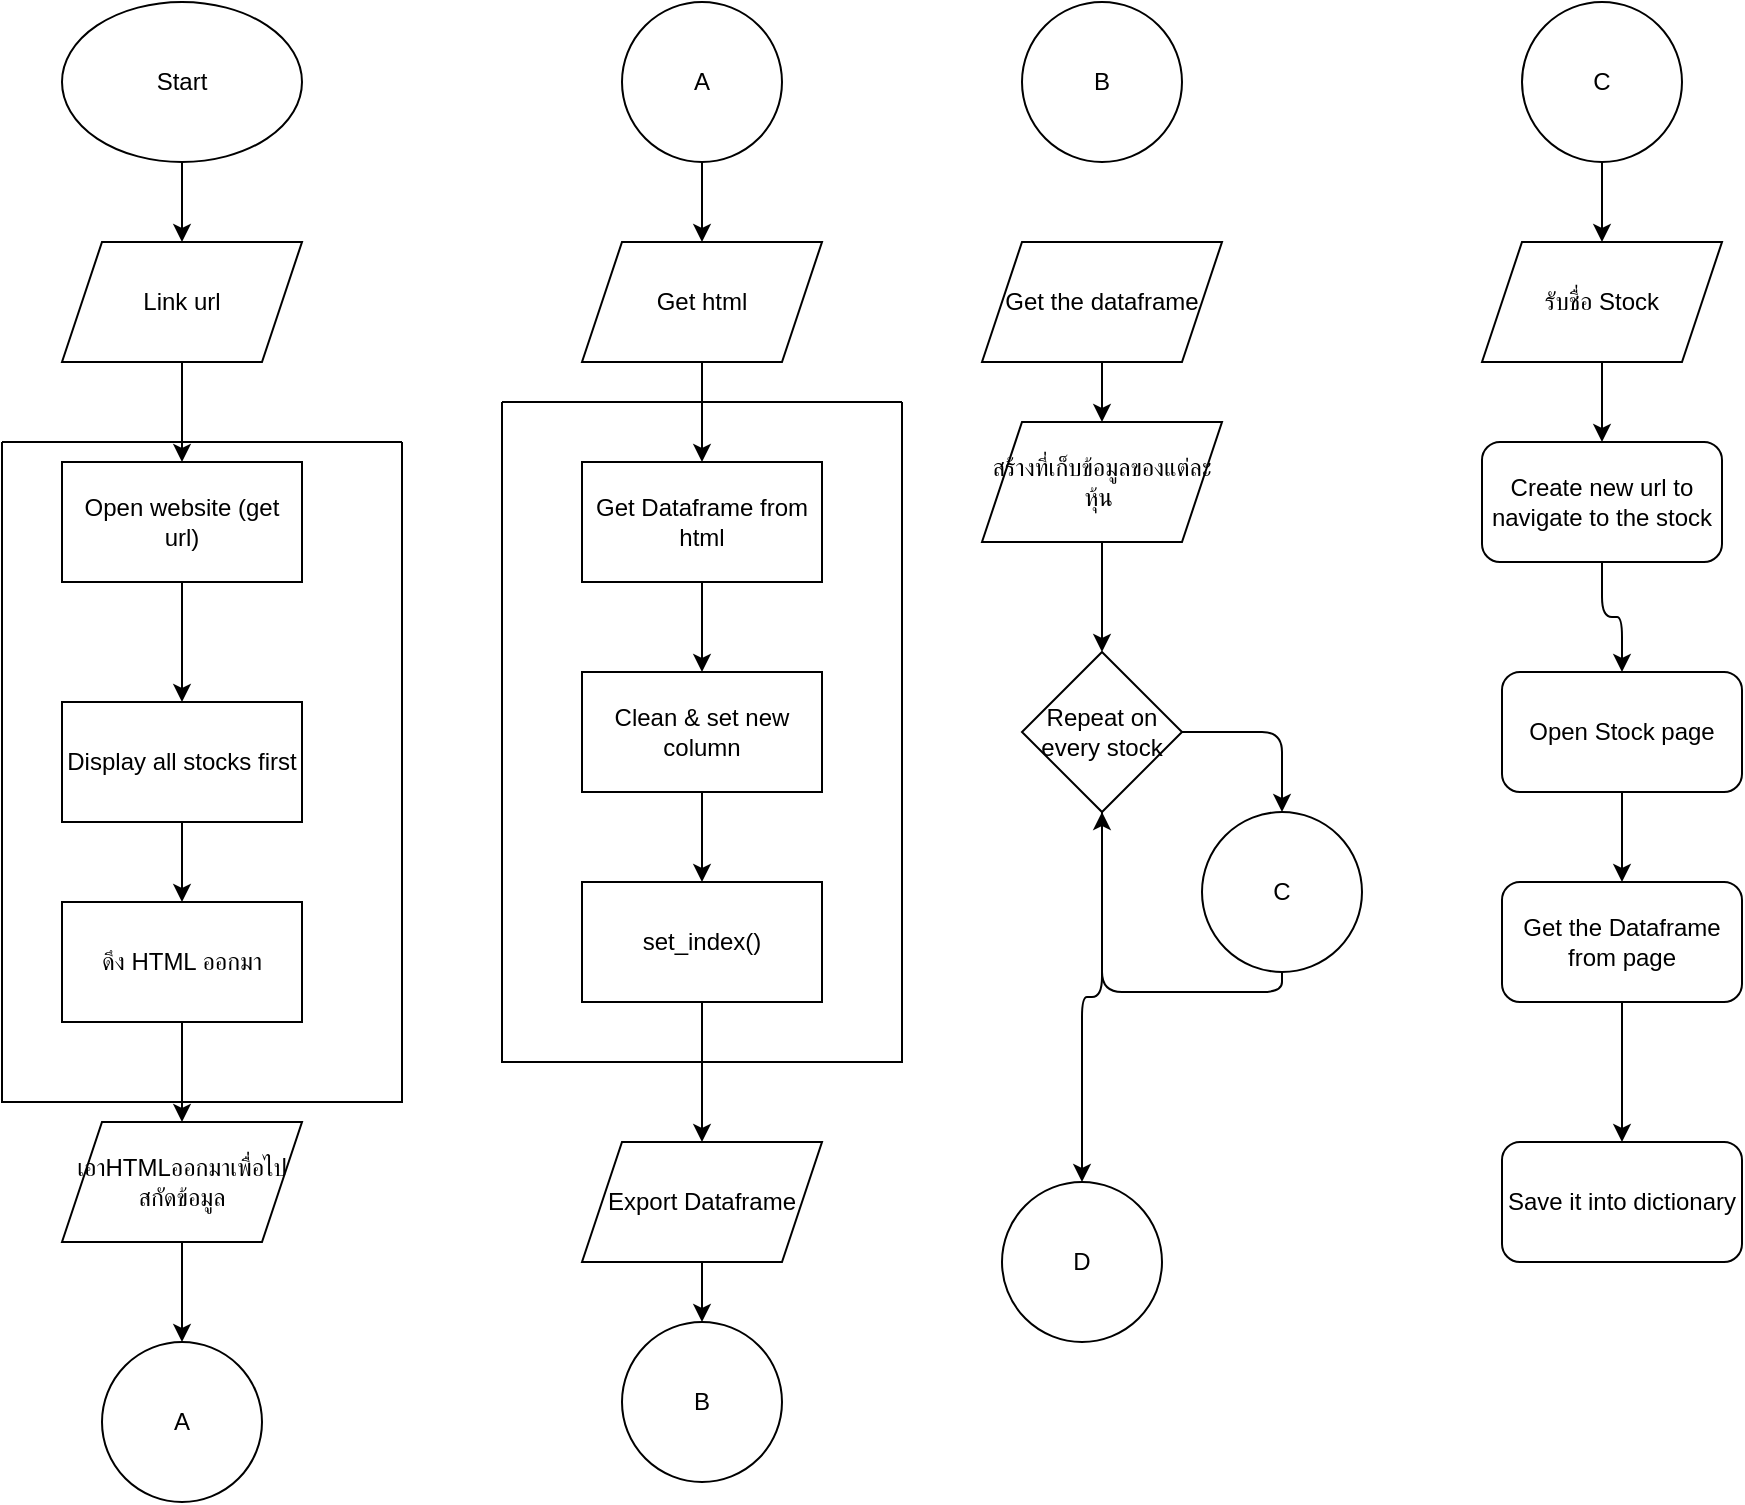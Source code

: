 <mxfile>
    <diagram id="nD_5ihFiPYI8e9DDN0M7" name="Page-1">
        <mxGraphModel dx="595" dy="715" grid="1" gridSize="10" guides="1" tooltips="1" connect="1" arrows="1" fold="1" page="1" pageScale="1" pageWidth="850" pageHeight="1100" math="0" shadow="0">
            <root>
                <mxCell id="0"/>
                <mxCell id="1" parent="0"/>
                <mxCell id="12" value="" style="edgeStyle=none;html=1;" edge="1" parent="1" source="3" target="10">
                    <mxGeometry relative="1" as="geometry"/>
                </mxCell>
                <mxCell id="3" value="Start" style="ellipse;whiteSpace=wrap;html=1;" vertex="1" parent="1">
                    <mxGeometry x="70" y="80" width="120" height="80" as="geometry"/>
                </mxCell>
                <mxCell id="7" value="" style="edgeStyle=none;html=1;" edge="1" parent="1" source="4" target="6">
                    <mxGeometry relative="1" as="geometry"/>
                </mxCell>
                <mxCell id="4" value="Open website (get url)" style="rounded=0;whiteSpace=wrap;html=1;" vertex="1" parent="1">
                    <mxGeometry x="70" y="310" width="120" height="60" as="geometry"/>
                </mxCell>
                <mxCell id="9" value="" style="edgeStyle=none;html=1;" edge="1" parent="1" source="6" target="8">
                    <mxGeometry relative="1" as="geometry"/>
                </mxCell>
                <mxCell id="6" value="Display all stocks first" style="rounded=0;whiteSpace=wrap;html=1;" vertex="1" parent="1">
                    <mxGeometry x="70" y="430" width="120" height="60" as="geometry"/>
                </mxCell>
                <mxCell id="14" value="" style="edgeStyle=none;html=1;" edge="1" parent="1" source="8" target="11">
                    <mxGeometry relative="1" as="geometry"/>
                </mxCell>
                <mxCell id="8" value="ดึง HTML ออกมา" style="rounded=0;whiteSpace=wrap;html=1;" vertex="1" parent="1">
                    <mxGeometry x="70" y="530" width="120" height="60" as="geometry"/>
                </mxCell>
                <mxCell id="13" value="" style="edgeStyle=none;html=1;" edge="1" parent="1" source="10" target="4">
                    <mxGeometry relative="1" as="geometry"/>
                </mxCell>
                <mxCell id="10" value="Link url" style="shape=parallelogram;perimeter=parallelogramPerimeter;whiteSpace=wrap;html=1;fixedSize=1;" vertex="1" parent="1">
                    <mxGeometry x="70" y="200" width="120" height="60" as="geometry"/>
                </mxCell>
                <mxCell id="18" value="" style="edgeStyle=none;html=1;" edge="1" parent="1" source="11" target="17">
                    <mxGeometry relative="1" as="geometry"/>
                </mxCell>
                <mxCell id="11" value="เอาHTMLออกมาเพื่อไปสกัดข้อมูล" style="shape=parallelogram;perimeter=parallelogramPerimeter;whiteSpace=wrap;html=1;fixedSize=1;" vertex="1" parent="1">
                    <mxGeometry x="70" y="640" width="120" height="60" as="geometry"/>
                </mxCell>
                <mxCell id="16" value="" style="swimlane;startSize=0;" vertex="1" parent="1">
                    <mxGeometry x="290" y="280" width="200" height="330" as="geometry"/>
                </mxCell>
                <mxCell id="27" value="" style="edgeStyle=none;html=1;" edge="1" parent="16" source="24" target="26">
                    <mxGeometry relative="1" as="geometry"/>
                </mxCell>
                <mxCell id="24" value="Get Dataframe from html" style="rounded=0;whiteSpace=wrap;html=1;" vertex="1" parent="16">
                    <mxGeometry x="40" y="30" width="120" height="60" as="geometry"/>
                </mxCell>
                <mxCell id="29" value="" style="edgeStyle=none;html=1;" edge="1" parent="16" source="26" target="28">
                    <mxGeometry relative="1" as="geometry"/>
                </mxCell>
                <mxCell id="26" value="Clean &amp;amp; set new column" style="rounded=0;whiteSpace=wrap;html=1;" vertex="1" parent="16">
                    <mxGeometry x="40" y="135" width="120" height="60" as="geometry"/>
                </mxCell>
                <mxCell id="28" value="set_index()" style="rounded=0;whiteSpace=wrap;html=1;" vertex="1" parent="16">
                    <mxGeometry x="40" y="240" width="120" height="60" as="geometry"/>
                </mxCell>
                <mxCell id="17" value="A" style="ellipse;whiteSpace=wrap;html=1;aspect=fixed;" vertex="1" parent="1">
                    <mxGeometry x="90" y="750" width="80" height="80" as="geometry"/>
                </mxCell>
                <mxCell id="21" value="" style="edgeStyle=none;html=1;" edge="1" parent="1" source="19" target="20">
                    <mxGeometry relative="1" as="geometry"/>
                </mxCell>
                <mxCell id="19" value="A" style="ellipse;whiteSpace=wrap;html=1;aspect=fixed;" vertex="1" parent="1">
                    <mxGeometry x="350" y="80" width="80" height="80" as="geometry"/>
                </mxCell>
                <mxCell id="25" value="" style="edgeStyle=none;html=1;" edge="1" parent="1" source="20" target="24">
                    <mxGeometry relative="1" as="geometry"/>
                </mxCell>
                <mxCell id="20" value="Get html" style="shape=parallelogram;perimeter=parallelogramPerimeter;whiteSpace=wrap;html=1;fixedSize=1;" vertex="1" parent="1">
                    <mxGeometry x="330" y="200" width="120" height="60" as="geometry"/>
                </mxCell>
                <mxCell id="22" value="" style="swimlane;startSize=0;" vertex="1" parent="1">
                    <mxGeometry x="40" y="300" width="200" height="330" as="geometry"/>
                </mxCell>
                <mxCell id="33" value="" style="edgeStyle=none;html=1;" edge="1" parent="1" source="30" target="32">
                    <mxGeometry relative="1" as="geometry"/>
                </mxCell>
                <mxCell id="30" value="Export Dataframe" style="shape=parallelogram;perimeter=parallelogramPerimeter;whiteSpace=wrap;html=1;fixedSize=1;" vertex="1" parent="1">
                    <mxGeometry x="330" y="650" width="120" height="60" as="geometry"/>
                </mxCell>
                <mxCell id="31" value="" style="edgeStyle=none;html=1;" edge="1" parent="1" source="28" target="30">
                    <mxGeometry relative="1" as="geometry"/>
                </mxCell>
                <mxCell id="32" value="B" style="ellipse;whiteSpace=wrap;html=1;aspect=fixed;" vertex="1" parent="1">
                    <mxGeometry x="350" y="740" width="80" height="80" as="geometry"/>
                </mxCell>
                <mxCell id="34" value="B" style="ellipse;whiteSpace=wrap;html=1;aspect=fixed;" vertex="1" parent="1">
                    <mxGeometry x="550" y="80" width="80" height="80" as="geometry"/>
                </mxCell>
                <mxCell id="37" value="" style="edgeStyle=none;html=1;" edge="1" parent="1" source="35" target="36">
                    <mxGeometry relative="1" as="geometry"/>
                </mxCell>
                <mxCell id="35" value="Get the dataframe" style="shape=parallelogram;perimeter=parallelogramPerimeter;whiteSpace=wrap;html=1;fixedSize=1;" vertex="1" parent="1">
                    <mxGeometry x="530" y="200" width="120" height="60" as="geometry"/>
                </mxCell>
                <mxCell id="39" value="" style="edgeStyle=none;html=1;" edge="1" parent="1" source="36" target="38">
                    <mxGeometry relative="1" as="geometry"/>
                </mxCell>
                <mxCell id="36" value="สร้างที่เก็บข้อมูลของแต่ละหุ้น&amp;nbsp;" style="shape=parallelogram;perimeter=parallelogramPerimeter;whiteSpace=wrap;html=1;fixedSize=1;" vertex="1" parent="1">
                    <mxGeometry x="530" y="290" width="120" height="60" as="geometry"/>
                </mxCell>
                <mxCell id="45" style="edgeStyle=orthogonalEdgeStyle;html=1;exitX=1;exitY=0.5;exitDx=0;exitDy=0;entryX=0.5;entryY=0;entryDx=0;entryDy=0;" edge="1" parent="1" source="38" target="40">
                    <mxGeometry relative="1" as="geometry"/>
                </mxCell>
                <mxCell id="59" style="edgeStyle=orthogonalEdgeStyle;html=1;entryX=0.5;entryY=0;entryDx=0;entryDy=0;" edge="1" parent="1" source="38" target="58">
                    <mxGeometry relative="1" as="geometry"/>
                </mxCell>
                <mxCell id="38" value="Repeat on every stock" style="rhombus;whiteSpace=wrap;html=1;" vertex="1" parent="1">
                    <mxGeometry x="550" y="405" width="80" height="80" as="geometry"/>
                </mxCell>
                <mxCell id="46" style="edgeStyle=orthogonalEdgeStyle;html=1;exitX=0.5;exitY=1;exitDx=0;exitDy=0;entryX=0.5;entryY=1;entryDx=0;entryDy=0;" edge="1" parent="1" source="40" target="38">
                    <mxGeometry relative="1" as="geometry"/>
                </mxCell>
                <mxCell id="40" value="C" style="ellipse;whiteSpace=wrap;html=1;aspect=fixed;" vertex="1" parent="1">
                    <mxGeometry x="640" y="485" width="80" height="80" as="geometry"/>
                </mxCell>
                <mxCell id="53" value="" style="edgeStyle=orthogonalEdgeStyle;html=1;" edge="1" parent="1" source="47" target="48">
                    <mxGeometry relative="1" as="geometry"/>
                </mxCell>
                <mxCell id="47" value="C" style="ellipse;whiteSpace=wrap;html=1;aspect=fixed;" vertex="1" parent="1">
                    <mxGeometry x="800" y="80" width="80" height="80" as="geometry"/>
                </mxCell>
                <mxCell id="54" value="" style="edgeStyle=orthogonalEdgeStyle;html=1;" edge="1" parent="1" source="48" target="49">
                    <mxGeometry relative="1" as="geometry"/>
                </mxCell>
                <mxCell id="48" value="รับชื่อ Stock" style="shape=parallelogram;perimeter=parallelogramPerimeter;whiteSpace=wrap;html=1;fixedSize=1;" vertex="1" parent="1">
                    <mxGeometry x="780" y="200" width="120" height="60" as="geometry"/>
                </mxCell>
                <mxCell id="55" value="" style="edgeStyle=orthogonalEdgeStyle;html=1;" edge="1" parent="1" source="49" target="50">
                    <mxGeometry relative="1" as="geometry"/>
                </mxCell>
                <mxCell id="49" value="Create new url to navigate to the stock" style="rounded=1;whiteSpace=wrap;html=1;" vertex="1" parent="1">
                    <mxGeometry x="780" y="300" width="120" height="60" as="geometry"/>
                </mxCell>
                <mxCell id="56" value="" style="edgeStyle=orthogonalEdgeStyle;html=1;" edge="1" parent="1" source="50" target="51">
                    <mxGeometry relative="1" as="geometry"/>
                </mxCell>
                <mxCell id="50" value="Open Stock page" style="rounded=1;whiteSpace=wrap;html=1;" vertex="1" parent="1">
                    <mxGeometry x="790" y="415" width="120" height="60" as="geometry"/>
                </mxCell>
                <mxCell id="57" value="" style="edgeStyle=orthogonalEdgeStyle;html=1;" edge="1" parent="1" source="51" target="52">
                    <mxGeometry relative="1" as="geometry"/>
                </mxCell>
                <mxCell id="51" value="Get the Dataframe from page" style="rounded=1;whiteSpace=wrap;html=1;" vertex="1" parent="1">
                    <mxGeometry x="790" y="520" width="120" height="60" as="geometry"/>
                </mxCell>
                <mxCell id="52" value="Save it into dictionary" style="rounded=1;whiteSpace=wrap;html=1;" vertex="1" parent="1">
                    <mxGeometry x="790" y="650" width="120" height="60" as="geometry"/>
                </mxCell>
                <mxCell id="58" value="D" style="ellipse;whiteSpace=wrap;html=1;aspect=fixed;" vertex="1" parent="1">
                    <mxGeometry x="540" y="670" width="80" height="80" as="geometry"/>
                </mxCell>
            </root>
        </mxGraphModel>
    </diagram>
</mxfile>
